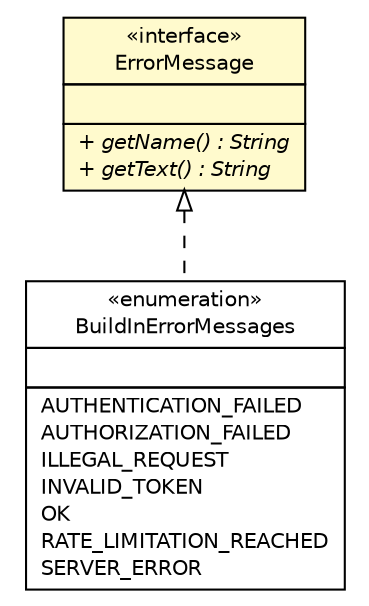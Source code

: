 #!/usr/local/bin/dot
#
# Class diagram 
# Generated by UMLGraph version R5_6-24-gf6e263 (http://www.umlgraph.org/)
#

digraph G {
	edge [fontname="Helvetica",fontsize=10,labelfontname="Helvetica",labelfontsize=10];
	node [fontname="Helvetica",fontsize=10,shape=plaintext];
	nodesep=0.25;
	ranksep=0.5;
	// top.infra.localization.BuildInErrorMessages
	c94 [label=<<table title="top.infra.localization.BuildInErrorMessages" border="0" cellborder="1" cellspacing="0" cellpadding="2" port="p" href="../localization/BuildInErrorMessages.html">
		<tr><td><table border="0" cellspacing="0" cellpadding="1">
<tr><td align="center" balign="center"> &#171;enumeration&#187; </td></tr>
<tr><td align="center" balign="center"> BuildInErrorMessages </td></tr>
		</table></td></tr>
		<tr><td><table border="0" cellspacing="0" cellpadding="1">
<tr><td align="left" balign="left">  </td></tr>
		</table></td></tr>
		<tr><td><table border="0" cellspacing="0" cellpadding="1">
<tr><td align="left" balign="left"> AUTHENTICATION_FAILED </td></tr>
<tr><td align="left" balign="left"> AUTHORIZATION_FAILED </td></tr>
<tr><td align="left" balign="left"> ILLEGAL_REQUEST </td></tr>
<tr><td align="left" balign="left"> INVALID_TOKEN </td></tr>
<tr><td align="left" balign="left"> OK </td></tr>
<tr><td align="left" balign="left"> RATE_LIMITATION_REACHED </td></tr>
<tr><td align="left" balign="left"> SERVER_ERROR </td></tr>
		</table></td></tr>
		</table>>, URL="../localization/BuildInErrorMessages.html", fontname="Helvetica", fontcolor="black", fontsize=10.0];
	// top.infra.core.ErrorMessage
	c100 [label=<<table title="top.infra.core.ErrorMessage" border="0" cellborder="1" cellspacing="0" cellpadding="2" port="p" bgcolor="lemonChiffon" href="./ErrorMessage.html">
		<tr><td><table border="0" cellspacing="0" cellpadding="1">
<tr><td align="center" balign="center"> &#171;interface&#187; </td></tr>
<tr><td align="center" balign="center"> ErrorMessage </td></tr>
		</table></td></tr>
		<tr><td><table border="0" cellspacing="0" cellpadding="1">
<tr><td align="left" balign="left">  </td></tr>
		</table></td></tr>
		<tr><td><table border="0" cellspacing="0" cellpadding="1">
<tr><td align="left" balign="left"><font face="Helvetica-Oblique" point-size="10.0"> + getName() : String </font></td></tr>
<tr><td align="left" balign="left"><font face="Helvetica-Oblique" point-size="10.0"> + getText() : String </font></td></tr>
		</table></td></tr>
		</table>>, URL="./ErrorMessage.html", fontname="Helvetica", fontcolor="black", fontsize=10.0];
	//top.infra.localization.BuildInErrorMessages implements top.infra.core.ErrorMessage
	c100:p -> c94:p [dir=back,arrowtail=empty,style=dashed];
}

